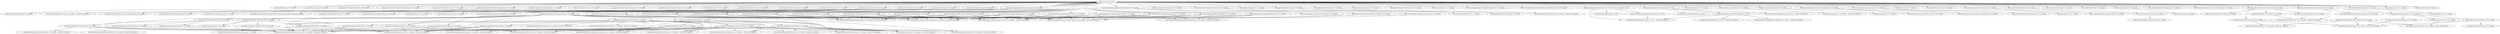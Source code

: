digraph UniversalMediaServer__UniversalMediaServer {
	"net.pms:ums:jar:14.13.0" -> "org.slf4j:slf4j-api:jar:2.0.17:compile" ; 
	"net.pms:ums:jar:14.13.0" -> "com.auth0:java-jwt:jar:4.5.0:compile" ; 
	"net.pms:ums:jar:14.13.0" -> "org.apache-extras.beanshell:bsh:jar:2.0b6:compile" ; 
	"net.pms:ums:jar:14.13.0" -> "org.apache.commons:commons-collections4:jar:4.5.0:compile" ; 
	"net.pms:ums:jar:14.13.0" -> "commons-codec:commons-codec:jar:1.17.2:compile" ; 
	"net.pms:ums:jar:14.13.0" -> "commons-configuration:commons-configuration:jar:1.10:compile" ; 
	"net.pms:ums:jar:14.13.0" -> "commons-logging:commons-logging:jar:1.3.5:compile" ; 
	"net.pms:ums:jar:14.13.0" -> "commons-io:commons-io:jar:2.19.0:compile" ; 
	"net.pms:ums:jar:14.13.0" -> "org.apache.commons:commons-lang3:jar:3.17.0:compile" ; 
	"net.pms:ums:jar:14.13.0" -> "org.apache.commons:commons-text:jar:1.13.1:compile" ; 
	"net.pms:ums:jar:14.13.0" -> "com.h2database:h2:jar:2.3.232:compile" ; 
	"net.pms:ums:jar:14.13.0" -> "ch.qos.logback:logback-classic:jar:1.5.18:compile" ; 
	"net.pms:ums:jar:14.13.0" -> "ch.qos.logback:logback-core:jar:1.5.18:compile" ; 
	"net.pms:ums:jar:14.13.0" -> "com.google.code.gson:gson:jar:2.13.1:compile" ; 
	"net.pms:ums:jar:14.13.0" -> "com.google.guava:guava:jar:33.4.0-jre:compile" ; 
	"net.pms:ums:jar:14.13.0" -> "maven:maven-nsis-plugin:jar:2.1:compile" ; 
	"net.pms:ums:jar:14.13.0" -> "com.rometools:rome:jar:2.1.0:compile" ; 
	"net.pms:ums:jar:14.13.0" -> "net.coobird:thumbnailator:jar:0.4.20:compile" ; 
	"net.pms:ums:jar:14.13.0" -> "org.apache.xmlgraphics:batik-svgrasterizer:jar:1.19:compile" ; 
	"net.pms:ums:jar:14.13.0" -> "com.twelvemonkeys.imageio:imageio-batik:jar:3.12.0:compile" ; 
	"net.pms:ums:jar:14.13.0" -> "com.twelvemonkeys.imageio:imageio-bmp:jar:3.12.0:compile" ; 
	"net.pms:ums:jar:14.13.0" -> "com.twelvemonkeys.imageio:imageio-core:jar:3.12.0:compile" ; 
	"net.pms:ums:jar:14.13.0" -> "com.twelvemonkeys.imageio:imageio-icns:jar:3.12.0:compile" ; 
	"net.pms:ums:jar:14.13.0" -> "com.twelvemonkeys.imageio:imageio-iff:jar:3.12.0:compile" ; 
	"net.pms:ums:jar:14.13.0" -> "com.twelvemonkeys.imageio:imageio-jpeg:jar:3.12.0:compile" ; 
	"net.pms:ums:jar:14.13.0" -> "com.twelvemonkeys.imageio:imageio-hdr:jar:3.12.0:compile" ; 
	"net.pms:ums:jar:14.13.0" -> "com.twelvemonkeys.imageio:imageio-metadata:jar:3.12.0:compile" ; 
	"net.pms:ums:jar:14.13.0" -> "com.twelvemonkeys.imageio:imageio-pcx:jar:3.12.0:compile" ; 
	"net.pms:ums:jar:14.13.0" -> "com.twelvemonkeys.imageio:imageio-pict:jar:3.12.0:compile" ; 
	"net.pms:ums:jar:14.13.0" -> "com.twelvemonkeys.imageio:imageio-pnm:jar:3.12.0:compile" ; 
	"net.pms:ums:jar:14.13.0" -> "com.twelvemonkeys.imageio:imageio-psd:jar:3.12.0:compile" ; 
	"net.pms:ums:jar:14.13.0" -> "com.twelvemonkeys.imageio:imageio-sgi:jar:3.12.0:compile" ; 
	"net.pms:ums:jar:14.13.0" -> "com.twelvemonkeys.imageio:imageio-tga:jar:3.12.0:compile" ; 
	"net.pms:ums:jar:14.13.0" -> "com.twelvemonkeys.imageio:imageio-tiff:jar:3.12.0:compile" ; 
	"net.pms:ums:jar:14.13.0" -> "org.sejda.imageio:webp-imageio:jar:0.1.6:compile" ; 
	"net.pms:ums:jar:14.13.0" -> "com.drewnoakes:metadata-extractor:jar:2.19.0:compile" ; 
	"net.pms:ums:jar:14.13.0" -> "net.jthink:jaudiotagger:jar:3.0.1:compile" ; 
	"net.pms:ums:jar:14.13.0" -> "com.jgoodies:jgoodies-forms:jar:1.9.0:compile" ; 
	"net.pms:ums:jar:14.13.0" -> "com.jgoodies:jgoodies-looks:jar:2.7.0:compile" ; 
	"net.pms:ums:jar:14.13.0" -> "com.github.junrar:junrar:jar:7.5.5:compile" ; 
	"net.pms:ums:jar:14.13.0" -> "org.digitalmediaserver:cuelib-core:jar:2.0.0:compile" ; 
	"net.pms:ums:jar:14.13.0" -> "xmlwise:xmlwise:jar:1.2.11:compile" ; 
	"net.pms:ums:jar:14.13.0" -> "net.sf.sevenzipjbinding:sevenzipjbinding:jar:16.02-2.01:compile" ; 
	"net.pms:ums:jar:14.13.0" -> "net.sf.sevenzipjbinding:sevenzipjbinding-all-platforms:jar:16.02-2.01:compile" ; 
	"net.pms:ums:jar:14.13.0" -> "org.junit.jupiter:junit-jupiter-engine:jar:5.13.0:test" ; 
	"net.pms:ums:jar:14.13.0" -> "org.junit.jupiter:junit-jupiter-api:jar:5.13.0:test (scope not updated to test)" ; 
	"net.pms:ums:jar:14.13.0" -> "net.java.dev.jna:jna:jar:5.17.0:compile" ; 
	"net.pms:ums:jar:14.13.0" -> "net.java.dev.jna:jna-platform:jar:5.17.0:compile" ; 
	"net.pms:ums:jar:14.13.0" -> "org.jupnp:org.jupnp.support:jar:3.0.3:compile" ; 
	"net.pms:ums:jar:14.13.0" -> "com.fasterxml.jackson.core:jackson-databind:jar:2.19.0:compile" ; 
	"net.pms:ums:jar:14.13.0" -> "de.sfuhrm:chromecast-java-api-v2:jar:0.12.15:compile" ; 
	"net.pms:ums:jar:14.13.0" -> "com.ibm.icu:icu4j:jar:75.1:compile" ; 
	"net.pms:ums:jar:14.13.0" -> "com.github.oshi:oshi-core:jar:6.8.2:compile" ; 
	"net.pms:ums:jar:14.13.0" -> "org.eclipse.angus:angus-activation:jar:2.0.2:compile" ; 
	"net.pms:ums:jar:14.13.0" -> "com.sun.xml.bind:jaxb-impl:jar:4.0.5:compile" ; 
	"net.pms:ums:jar:14.13.0" -> "com.vdurmont:semver4j:jar:3.1.0:compile" ; 
	"net.pms:ums:jar:14.13.0" -> "com.zaxxer:HikariCP:jar:6.3.0:compile" ; 
	"net.pms:ums:jar:14.13.0" -> "at.favre.lib:bcrypt:jar:0.10.2:compile" ; 
	"net.pms:ums:jar:14.13.0" -> "com.universalmediaserver:tmdbapi:jar:1.0.0:compile" ; 
	"net.pms:ums:jar:14.13.0" -> "com.universalmediaserver:coverartarchive-api:jar:1.0.0:compile" ; 
	"net.pms:ums:jar:14.13.0" -> "org.eclipse.jetty.ee10:jetty-ee10-servlet:jar:12.0.21:compile" ; 
	"net.pms:ums:jar:14.13.0" -> "org.eclipse.jetty.http2:jetty-http2-server:jar:12.0.21:compile" ; 
	"net.pms:ums:jar:14.13.0" -> "org.eclipse.jetty:jetty-client:jar:12.0.21:compile" ; 
	"net.pms:ums:jar:14.13.0" -> "de.sfuhrm:radiobrowser4j:jar:3.2.1:compile" ; 
	"net.pms:ums:jar:14.13.0" -> "org.jsoup:jsoup:jar:1.20.1:compile" ; 
	"net.pms:ums:jar:14.13.0" -> "dev.dirs:directories:jar:26:compile" ; 
	"commons-configuration:commons-configuration:jar:1.10:compile" -> "commons-lang:commons-lang:jar:2.6:compile" ; 
	"ch.qos.logback:logback-classic:jar:1.5.18:compile" -> "(ch.qos.logback:logback-core:jar:1.5.18:compile - omitted for duplicate)" ; 
	"com.google.code.gson:gson:jar:2.13.1:compile" -> "com.google.errorprone:error_prone_annotations:jar:2.38.0:compile" ; 
	"com.google.guava:guava:jar:33.4.0-jre:compile" -> "com.google.guava:failureaccess:jar:1.0.2:compile" ; 
	"com.google.guava:guava:jar:33.4.0-jre:compile" -> "com.google.guava:listenablefuture:jar:9999.0-empty-to-avoid-conflict-with-guava:compile" ; 
	"com.google.guava:guava:jar:33.4.0-jre:compile" -> "com.google.code.findbugs:jsr305:jar:3.0.2:compile" ; 
	"com.google.guava:guava:jar:33.4.0-jre:compile" -> "org.checkerframework:checker-qual:jar:3.43.0:compile" ; 
	"com.google.guava:guava:jar:33.4.0-jre:compile" -> "com.google.j2objc:j2objc-annotations:jar:3.0.0:compile" ; 
	"com.rometools:rome:jar:2.1.0:compile" -> "com.rometools:rome-utils:jar:2.1.0:compile" ; 
	"com.rometools:rome:jar:2.1.0:compile" -> "org.jdom:jdom2:jar:2.0.6.1:compile" ; 
	"org.apache.xmlgraphics:batik-svgrasterizer:jar:1.19:compile" -> "org.apache.xmlgraphics:batik-parser:jar:1.19:compile" ; 
	"org.apache.xmlgraphics:batik-svgrasterizer:jar:1.19:compile" -> "org.apache.xmlgraphics:batik-shared-resources:jar:1.19:compile" ; 
	"org.apache.xmlgraphics:batik-svgrasterizer:jar:1.19:compile" -> "org.apache.xmlgraphics:batik-transcoder:jar:1.19:compile" ; 
	"org.apache.xmlgraphics:batik-svgrasterizer:jar:1.19:compile" -> "org.apache.xmlgraphics:batik-util:jar:1.19:compile" ; 
	"org.apache.xmlgraphics:batik-svgrasterizer:jar:1.19:compile" -> "org.apache.xmlgraphics:batik-codec:jar:1.19:compile" ; 
	"org.apache.xmlgraphics:batik-parser:jar:1.19:compile" -> "org.apache.xmlgraphics:batik-awt-util:jar:1.19:compile" ; 
	"org.apache.xmlgraphics:batik-parser:jar:1.19:compile" -> "(org.apache.xmlgraphics:batik-shared-resources:jar:1.19:compile - omitted for duplicate)" ; 
	"org.apache.xmlgraphics:batik-parser:jar:1.19:compile" -> "(org.apache.xmlgraphics:batik-util:jar:1.19:compile - omitted for duplicate)" ; 
	"org.apache.xmlgraphics:batik-parser:jar:1.19:compile" -> "org.apache.xmlgraphics:batik-xml:jar:1.19:compile" ; 
	"org.apache.xmlgraphics:batik-parser:jar:1.19:compile" -> "xml-apis:xml-apis-ext:jar:1.3.04:compile" ; 
	"org.apache.xmlgraphics:batik-awt-util:jar:1.19:compile" -> "(org.apache.xmlgraphics:batik-shared-resources:jar:1.19:compile - omitted for duplicate)" ; 
	"org.apache.xmlgraphics:batik-awt-util:jar:1.19:compile" -> "(org.apache.xmlgraphics:batik-util:jar:1.19:compile - omitted for duplicate)" ; 
	"org.apache.xmlgraphics:batik-awt-util:jar:1.19:compile" -> "org.apache.xmlgraphics:xmlgraphics-commons:jar:2.11:compile" ; 
	"org.apache.xmlgraphics:batik-xml:jar:1.19:compile" -> "(org.apache.xmlgraphics:batik-shared-resources:jar:1.19:compile - omitted for duplicate)" ; 
	"org.apache.xmlgraphics:batik-xml:jar:1.19:compile" -> "(org.apache.xmlgraphics:batik-util:jar:1.19:compile - omitted for duplicate)" ; 
	"org.apache.xmlgraphics:batik-transcoder:jar:1.19:compile" -> "org.apache.xmlgraphics:batik-anim:jar:1.19:compile" ; 
	"org.apache.xmlgraphics:batik-transcoder:jar:1.19:compile" -> "(org.apache.xmlgraphics:batik-awt-util:jar:1.19:compile - omitted for duplicate)" ; 
	"org.apache.xmlgraphics:batik-transcoder:jar:1.19:compile" -> "org.apache.xmlgraphics:batik-bridge:jar:1.19:compile" ; 
	"org.apache.xmlgraphics:batik-transcoder:jar:1.19:compile" -> "org.apache.xmlgraphics:batik-dom:jar:1.19:compile" ; 
	"org.apache.xmlgraphics:batik-transcoder:jar:1.19:compile" -> "org.apache.xmlgraphics:batik-gvt:jar:1.19:compile" ; 
	"org.apache.xmlgraphics:batik-transcoder:jar:1.19:compile" -> "(org.apache.xmlgraphics:batik-shared-resources:jar:1.19:compile - omitted for duplicate)" ; 
	"org.apache.xmlgraphics:batik-transcoder:jar:1.19:compile" -> "org.apache.xmlgraphics:batik-svggen:jar:1.19:compile" ; 
	"org.apache.xmlgraphics:batik-transcoder:jar:1.19:compile" -> "(org.apache.xmlgraphics:batik-util:jar:1.19:compile - omitted for duplicate)" ; 
	"org.apache.xmlgraphics:batik-transcoder:jar:1.19:compile" -> "(org.apache.xmlgraphics:batik-xml:jar:1.19:compile - omitted for duplicate)" ; 
	"org.apache.xmlgraphics:batik-transcoder:jar:1.19:compile" -> "(xml-apis:xml-apis-ext:jar:1.3.04:compile - omitted for duplicate)" ; 
	"org.apache.xmlgraphics:batik-anim:jar:1.19:compile" -> "(org.apache.xmlgraphics:batik-awt-util:jar:1.19:compile - omitted for duplicate)" ; 
	"org.apache.xmlgraphics:batik-anim:jar:1.19:compile" -> "org.apache.xmlgraphics:batik-css:jar:1.19:compile" ; 
	"org.apache.xmlgraphics:batik-anim:jar:1.19:compile" -> "(org.apache.xmlgraphics:batik-dom:jar:1.19:compile - omitted for duplicate)" ; 
	"org.apache.xmlgraphics:batik-anim:jar:1.19:compile" -> "org.apache.xmlgraphics:batik-ext:jar:1.19:compile" ; 
	"org.apache.xmlgraphics:batik-anim:jar:1.19:compile" -> "(org.apache.xmlgraphics:batik-parser:jar:1.19:compile - omitted for duplicate)" ; 
	"org.apache.xmlgraphics:batik-anim:jar:1.19:compile" -> "(org.apache.xmlgraphics:batik-shared-resources:jar:1.19:compile - omitted for duplicate)" ; 
	"org.apache.xmlgraphics:batik-anim:jar:1.19:compile" -> "org.apache.xmlgraphics:batik-svg-dom:jar:1.19:compile" ; 
	"org.apache.xmlgraphics:batik-anim:jar:1.19:compile" -> "(org.apache.xmlgraphics:batik-util:jar:1.19:compile - omitted for duplicate)" ; 
	"org.apache.xmlgraphics:batik-anim:jar:1.19:compile" -> "(xml-apis:xml-apis-ext:jar:1.3.04:compile - omitted for duplicate)" ; 
	"org.apache.xmlgraphics:batik-css:jar:1.19:compile" -> "(org.apache.xmlgraphics:batik-shared-resources:jar:1.19:compile - omitted for duplicate)" ; 
	"org.apache.xmlgraphics:batik-css:jar:1.19:compile" -> "(org.apache.xmlgraphics:batik-util:jar:1.19:compile - omitted for duplicate)" ; 
	"org.apache.xmlgraphics:batik-css:jar:1.19:compile" -> "(org.apache.xmlgraphics:xmlgraphics-commons:jar:2.11:compile - omitted for duplicate)" ; 
	"org.apache.xmlgraphics:batik-css:jar:1.19:compile" -> "(xml-apis:xml-apis-ext:jar:1.3.04:compile - omitted for duplicate)" ; 
	"org.apache.xmlgraphics:batik-ext:jar:1.19:compile" -> "(org.apache.xmlgraphics:batik-shared-resources:jar:1.19:compile - omitted for duplicate)" ; 
	"org.apache.xmlgraphics:batik-svg-dom:jar:1.19:compile" -> "(org.apache.xmlgraphics:batik-awt-util:jar:1.19:compile - omitted for duplicate)" ; 
	"org.apache.xmlgraphics:batik-svg-dom:jar:1.19:compile" -> "(org.apache.xmlgraphics:batik-css:jar:1.19:compile - omitted for duplicate)" ; 
	"org.apache.xmlgraphics:batik-svg-dom:jar:1.19:compile" -> "(org.apache.xmlgraphics:batik-dom:jar:1.19:compile - omitted for duplicate)" ; 
	"org.apache.xmlgraphics:batik-svg-dom:jar:1.19:compile" -> "(org.apache.xmlgraphics:batik-ext:jar:1.19:compile - omitted for duplicate)" ; 
	"org.apache.xmlgraphics:batik-svg-dom:jar:1.19:compile" -> "(org.apache.xmlgraphics:batik-parser:jar:1.19:compile - omitted for duplicate)" ; 
	"org.apache.xmlgraphics:batik-svg-dom:jar:1.19:compile" -> "(org.apache.xmlgraphics:batik-shared-resources:jar:1.19:compile - omitted for duplicate)" ; 
	"org.apache.xmlgraphics:batik-svg-dom:jar:1.19:compile" -> "(org.apache.xmlgraphics:batik-util:jar:1.19:compile - omitted for duplicate)" ; 
	"org.apache.xmlgraphics:batik-svg-dom:jar:1.19:compile" -> "(xml-apis:xml-apis-ext:jar:1.3.04:compile - omitted for duplicate)" ; 
	"org.apache.xmlgraphics:batik-bridge:jar:1.19:compile" -> "(org.apache.xmlgraphics:batik-anim:jar:1.19:compile - omitted for duplicate)" ; 
	"org.apache.xmlgraphics:batik-bridge:jar:1.19:compile" -> "(org.apache.xmlgraphics:batik-awt-util:jar:1.19:compile - omitted for duplicate)" ; 
	"org.apache.xmlgraphics:batik-bridge:jar:1.19:compile" -> "(org.apache.xmlgraphics:batik-css:jar:1.19:compile - omitted for duplicate)" ; 
	"org.apache.xmlgraphics:batik-bridge:jar:1.19:compile" -> "(org.apache.xmlgraphics:batik-dom:jar:1.19:compile - omitted for duplicate)" ; 
	"org.apache.xmlgraphics:batik-bridge:jar:1.19:compile" -> "(org.apache.xmlgraphics:batik-gvt:jar:1.19:compile - omitted for duplicate)" ; 
	"org.apache.xmlgraphics:batik-bridge:jar:1.19:compile" -> "(org.apache.xmlgraphics:batik-parser:jar:1.19:compile - omitted for duplicate)" ; 
	"org.apache.xmlgraphics:batik-bridge:jar:1.19:compile" -> "org.apache.xmlgraphics:batik-script:jar:1.19:compile" ; 
	"org.apache.xmlgraphics:batik-bridge:jar:1.19:compile" -> "(org.apache.xmlgraphics:batik-shared-resources:jar:1.19:compile - omitted for duplicate)" ; 
	"org.apache.xmlgraphics:batik-bridge:jar:1.19:compile" -> "(org.apache.xmlgraphics:batik-svg-dom:jar:1.19:compile - omitted for duplicate)" ; 
	"org.apache.xmlgraphics:batik-bridge:jar:1.19:compile" -> "(org.apache.xmlgraphics:batik-util:jar:1.19:compile - omitted for duplicate)" ; 
	"org.apache.xmlgraphics:batik-bridge:jar:1.19:compile" -> "(org.apache.xmlgraphics:batik-xml:jar:1.19:compile - omitted for duplicate)" ; 
	"org.apache.xmlgraphics:batik-bridge:jar:1.19:compile" -> "(org.apache.xmlgraphics:xmlgraphics-commons:jar:2.11:compile - omitted for duplicate)" ; 
	"org.apache.xmlgraphics:batik-bridge:jar:1.19:compile" -> "(xml-apis:xml-apis-ext:jar:1.3.04:compile - omitted for duplicate)" ; 
	"org.apache.xmlgraphics:batik-script:jar:1.19:compile" -> "(org.apache.xmlgraphics:batik-anim:jar:1.19:compile - omitted for duplicate)" ; 
	"org.apache.xmlgraphics:batik-script:jar:1.19:compile" -> "(org.apache.xmlgraphics:batik-shared-resources:jar:1.19:compile - omitted for duplicate)" ; 
	"org.apache.xmlgraphics:batik-script:jar:1.19:compile" -> "(org.apache.xmlgraphics:batik-util:jar:1.19:compile - omitted for duplicate)" ; 
	"org.apache.xmlgraphics:batik-dom:jar:1.19:compile" -> "(org.apache.xmlgraphics:batik-css:jar:1.19:compile - omitted for duplicate)" ; 
	"org.apache.xmlgraphics:batik-dom:jar:1.19:compile" -> "(org.apache.xmlgraphics:batik-ext:jar:1.19:compile - omitted for duplicate)" ; 
	"org.apache.xmlgraphics:batik-dom:jar:1.19:compile" -> "(org.apache.xmlgraphics:batik-shared-resources:jar:1.19:compile - omitted for duplicate)" ; 
	"org.apache.xmlgraphics:batik-dom:jar:1.19:compile" -> "(org.apache.xmlgraphics:batik-util:jar:1.19:compile - omitted for duplicate)" ; 
	"org.apache.xmlgraphics:batik-dom:jar:1.19:compile" -> "(org.apache.xmlgraphics:batik-xml:jar:1.19:compile - omitted for duplicate)" ; 
	"org.apache.xmlgraphics:batik-dom:jar:1.19:compile" -> "(xml-apis:xml-apis-ext:jar:1.3.04:compile - omitted for duplicate)" ; 
	"org.apache.xmlgraphics:batik-gvt:jar:1.19:compile" -> "(org.apache.xmlgraphics:batik-awt-util:jar:1.19:compile - omitted for duplicate)" ; 
	"org.apache.xmlgraphics:batik-gvt:jar:1.19:compile" -> "(org.apache.xmlgraphics:batik-shared-resources:jar:1.19:compile - omitted for duplicate)" ; 
	"org.apache.xmlgraphics:batik-gvt:jar:1.19:compile" -> "(org.apache.xmlgraphics:batik-util:jar:1.19:compile - omitted for duplicate)" ; 
	"org.apache.xmlgraphics:batik-svggen:jar:1.19:compile" -> "(org.apache.xmlgraphics:batik-awt-util:jar:1.19:compile - omitted for duplicate)" ; 
	"org.apache.xmlgraphics:batik-svggen:jar:1.19:compile" -> "(org.apache.xmlgraphics:batik-shared-resources:jar:1.19:compile - omitted for duplicate)" ; 
	"org.apache.xmlgraphics:batik-svggen:jar:1.19:compile" -> "(org.apache.xmlgraphics:batik-util:jar:1.19:compile - omitted for duplicate)" ; 
	"org.apache.xmlgraphics:batik-util:jar:1.19:compile" -> "org.apache.xmlgraphics:batik-constants:jar:1.19:compile" ; 
	"org.apache.xmlgraphics:batik-util:jar:1.19:compile" -> "org.apache.xmlgraphics:batik-i18n:jar:1.19:compile" ; 
	"org.apache.xmlgraphics:batik-util:jar:1.19:compile" -> "(org.apache.xmlgraphics:batik-shared-resources:jar:1.19:compile - omitted for duplicate)" ; 
	"org.apache.xmlgraphics:batik-constants:jar:1.19:compile" -> "(org.apache.xmlgraphics:batik-shared-resources:jar:1.19:compile - omitted for duplicate)" ; 
	"org.apache.xmlgraphics:batik-i18n:jar:1.19:compile" -> "(org.apache.xmlgraphics:batik-shared-resources:jar:1.19:compile - omitted for duplicate)" ; 
	"org.apache.xmlgraphics:batik-codec:jar:1.19:compile" -> "(org.apache.xmlgraphics:batik-awt-util:jar:1.19:compile - omitted for duplicate)" ; 
	"org.apache.xmlgraphics:batik-codec:jar:1.19:compile" -> "(org.apache.xmlgraphics:batik-bridge:jar:1.19:compile - omitted for duplicate)" ; 
	"org.apache.xmlgraphics:batik-codec:jar:1.19:compile" -> "(org.apache.xmlgraphics:batik-shared-resources:jar:1.19:compile - omitted for duplicate)" ; 
	"org.apache.xmlgraphics:batik-codec:jar:1.19:compile" -> "(org.apache.xmlgraphics:batik-transcoder:jar:1.19:compile - omitted for duplicate)" ; 
	"org.apache.xmlgraphics:batik-codec:jar:1.19:compile" -> "(org.apache.xmlgraphics:batik-util:jar:1.19:compile - omitted for duplicate)" ; 
	"com.twelvemonkeys.imageio:imageio-batik:jar:3.12.0:compile" -> "(com.twelvemonkeys.imageio:imageio-core:jar:3.12.0:compile - omitted for duplicate)" ; 
	"com.twelvemonkeys.imageio:imageio-batik:jar:3.12.0:compile" -> "com.twelvemonkeys.common:common-lang:jar:3.12.0:compile" ; 
	"com.twelvemonkeys.imageio:imageio-batik:jar:3.12.0:compile" -> "com.twelvemonkeys.common:common-io:jar:3.12.0:compile" ; 
	"com.twelvemonkeys.imageio:imageio-batik:jar:3.12.0:compile" -> "com.twelvemonkeys.common:common-image:jar:3.12.0:compile" ; 
	"com.twelvemonkeys.common:common-io:jar:3.12.0:compile" -> "(com.twelvemonkeys.common:common-lang:jar:3.12.0:compile - omitted for duplicate)" ; 
	"com.twelvemonkeys.common:common-image:jar:3.12.0:compile" -> "(com.twelvemonkeys.common:common-lang:jar:3.12.0:compile - omitted for duplicate)" ; 
	"com.twelvemonkeys.common:common-image:jar:3.12.0:compile" -> "(com.twelvemonkeys.common:common-io:jar:3.12.0:compile - omitted for duplicate)" ; 
	"com.twelvemonkeys.imageio:imageio-bmp:jar:3.12.0:compile" -> "(com.twelvemonkeys.imageio:imageio-core:jar:3.12.0:compile - omitted for duplicate)" ; 
	"com.twelvemonkeys.imageio:imageio-bmp:jar:3.12.0:compile" -> "(com.twelvemonkeys.common:common-lang:jar:3.12.0:compile - omitted for duplicate)" ; 
	"com.twelvemonkeys.imageio:imageio-bmp:jar:3.12.0:compile" -> "(com.twelvemonkeys.common:common-io:jar:3.12.0:compile - omitted for duplicate)" ; 
	"com.twelvemonkeys.imageio:imageio-bmp:jar:3.12.0:compile" -> "(com.twelvemonkeys.common:common-image:jar:3.12.0:compile - omitted for duplicate)" ; 
	"com.twelvemonkeys.imageio:imageio-core:jar:3.12.0:compile" -> "(com.twelvemonkeys.common:common-lang:jar:3.12.0:compile - omitted for duplicate)" ; 
	"com.twelvemonkeys.imageio:imageio-core:jar:3.12.0:compile" -> "(com.twelvemonkeys.common:common-io:jar:3.12.0:compile - omitted for duplicate)" ; 
	"com.twelvemonkeys.imageio:imageio-core:jar:3.12.0:compile" -> "(com.twelvemonkeys.common:common-image:jar:3.12.0:compile - omitted for duplicate)" ; 
	"com.twelvemonkeys.imageio:imageio-icns:jar:3.12.0:compile" -> "(com.twelvemonkeys.imageio:imageio-core:jar:3.12.0:compile - omitted for duplicate)" ; 
	"com.twelvemonkeys.imageio:imageio-icns:jar:3.12.0:compile" -> "(com.twelvemonkeys.common:common-lang:jar:3.12.0:compile - omitted for duplicate)" ; 
	"com.twelvemonkeys.imageio:imageio-icns:jar:3.12.0:compile" -> "(com.twelvemonkeys.common:common-io:jar:3.12.0:compile - omitted for duplicate)" ; 
	"com.twelvemonkeys.imageio:imageio-icns:jar:3.12.0:compile" -> "(com.twelvemonkeys.common:common-image:jar:3.12.0:compile - omitted for duplicate)" ; 
	"com.twelvemonkeys.imageio:imageio-iff:jar:3.12.0:compile" -> "(com.twelvemonkeys.imageio:imageio-core:jar:3.12.0:compile - omitted for duplicate)" ; 
	"com.twelvemonkeys.imageio:imageio-iff:jar:3.12.0:compile" -> "(com.twelvemonkeys.common:common-lang:jar:3.12.0:compile - omitted for duplicate)" ; 
	"com.twelvemonkeys.imageio:imageio-iff:jar:3.12.0:compile" -> "(com.twelvemonkeys.common:common-io:jar:3.12.0:compile - omitted for duplicate)" ; 
	"com.twelvemonkeys.imageio:imageio-iff:jar:3.12.0:compile" -> "(com.twelvemonkeys.common:common-image:jar:3.12.0:compile - omitted for duplicate)" ; 
	"com.twelvemonkeys.imageio:imageio-jpeg:jar:3.12.0:compile" -> "(com.twelvemonkeys.imageio:imageio-core:jar:3.12.0:compile - omitted for duplicate)" ; 
	"com.twelvemonkeys.imageio:imageio-jpeg:jar:3.12.0:compile" -> "(com.twelvemonkeys.imageio:imageio-metadata:jar:3.12.0:compile - omitted for duplicate)" ; 
	"com.twelvemonkeys.imageio:imageio-jpeg:jar:3.12.0:compile" -> "(com.twelvemonkeys.common:common-lang:jar:3.12.0:compile - omitted for duplicate)" ; 
	"com.twelvemonkeys.imageio:imageio-jpeg:jar:3.12.0:compile" -> "(com.twelvemonkeys.common:common-io:jar:3.12.0:compile - omitted for duplicate)" ; 
	"com.twelvemonkeys.imageio:imageio-jpeg:jar:3.12.0:compile" -> "(com.twelvemonkeys.common:common-image:jar:3.12.0:compile - omitted for duplicate)" ; 
	"com.twelvemonkeys.imageio:imageio-hdr:jar:3.12.0:compile" -> "(com.twelvemonkeys.imageio:imageio-core:jar:3.12.0:compile - omitted for duplicate)" ; 
	"com.twelvemonkeys.imageio:imageio-hdr:jar:3.12.0:compile" -> "(com.twelvemonkeys.imageio:imageio-metadata:jar:3.12.0:compile - omitted for duplicate)" ; 
	"com.twelvemonkeys.imageio:imageio-hdr:jar:3.12.0:compile" -> "(com.twelvemonkeys.common:common-lang:jar:3.12.0:compile - omitted for duplicate)" ; 
	"com.twelvemonkeys.imageio:imageio-hdr:jar:3.12.0:compile" -> "(com.twelvemonkeys.common:common-io:jar:3.12.0:compile - omitted for duplicate)" ; 
	"com.twelvemonkeys.imageio:imageio-hdr:jar:3.12.0:compile" -> "(com.twelvemonkeys.common:common-image:jar:3.12.0:compile - omitted for duplicate)" ; 
	"com.twelvemonkeys.imageio:imageio-metadata:jar:3.12.0:compile" -> "(com.twelvemonkeys.imageio:imageio-core:jar:3.12.0:compile - omitted for duplicate)" ; 
	"com.twelvemonkeys.imageio:imageio-metadata:jar:3.12.0:compile" -> "(com.twelvemonkeys.common:common-lang:jar:3.12.0:compile - omitted for duplicate)" ; 
	"com.twelvemonkeys.imageio:imageio-metadata:jar:3.12.0:compile" -> "(com.twelvemonkeys.common:common-io:jar:3.12.0:compile - omitted for duplicate)" ; 
	"com.twelvemonkeys.imageio:imageio-metadata:jar:3.12.0:compile" -> "(com.twelvemonkeys.common:common-image:jar:3.12.0:compile - omitted for duplicate)" ; 
	"com.twelvemonkeys.imageio:imageio-pcx:jar:3.12.0:compile" -> "(com.twelvemonkeys.imageio:imageio-core:jar:3.12.0:compile - omitted for duplicate)" ; 
	"com.twelvemonkeys.imageio:imageio-pcx:jar:3.12.0:compile" -> "(com.twelvemonkeys.common:common-lang:jar:3.12.0:compile - omitted for duplicate)" ; 
	"com.twelvemonkeys.imageio:imageio-pcx:jar:3.12.0:compile" -> "(com.twelvemonkeys.common:common-io:jar:3.12.0:compile - omitted for duplicate)" ; 
	"com.twelvemonkeys.imageio:imageio-pcx:jar:3.12.0:compile" -> "(com.twelvemonkeys.common:common-image:jar:3.12.0:compile - omitted for duplicate)" ; 
	"com.twelvemonkeys.imageio:imageio-pict:jar:3.12.0:compile" -> "(com.twelvemonkeys.imageio:imageio-core:jar:3.12.0:compile - omitted for duplicate)" ; 
	"com.twelvemonkeys.imageio:imageio-pict:jar:3.12.0:compile" -> "(com.twelvemonkeys.common:common-lang:jar:3.12.0:compile - omitted for duplicate)" ; 
	"com.twelvemonkeys.imageio:imageio-pict:jar:3.12.0:compile" -> "(com.twelvemonkeys.common:common-io:jar:3.12.0:compile - omitted for duplicate)" ; 
	"com.twelvemonkeys.imageio:imageio-pict:jar:3.12.0:compile" -> "(com.twelvemonkeys.common:common-image:jar:3.12.0:compile - omitted for duplicate)" ; 
	"com.twelvemonkeys.imageio:imageio-pnm:jar:3.12.0:compile" -> "(com.twelvemonkeys.imageio:imageio-core:jar:3.12.0:compile - omitted for duplicate)" ; 
	"com.twelvemonkeys.imageio:imageio-pnm:jar:3.12.0:compile" -> "(com.twelvemonkeys.common:common-lang:jar:3.12.0:compile - omitted for duplicate)" ; 
	"com.twelvemonkeys.imageio:imageio-pnm:jar:3.12.0:compile" -> "(com.twelvemonkeys.common:common-io:jar:3.12.0:compile - omitted for duplicate)" ; 
	"com.twelvemonkeys.imageio:imageio-pnm:jar:3.12.0:compile" -> "(com.twelvemonkeys.common:common-image:jar:3.12.0:compile - omitted for duplicate)" ; 
	"com.twelvemonkeys.imageio:imageio-psd:jar:3.12.0:compile" -> "(com.twelvemonkeys.imageio:imageio-core:jar:3.12.0:compile - omitted for duplicate)" ; 
	"com.twelvemonkeys.imageio:imageio-psd:jar:3.12.0:compile" -> "(com.twelvemonkeys.imageio:imageio-metadata:jar:3.12.0:compile - omitted for duplicate)" ; 
	"com.twelvemonkeys.imageio:imageio-psd:jar:3.12.0:compile" -> "(com.twelvemonkeys.common:common-lang:jar:3.12.0:compile - omitted for duplicate)" ; 
	"com.twelvemonkeys.imageio:imageio-psd:jar:3.12.0:compile" -> "(com.twelvemonkeys.common:common-io:jar:3.12.0:compile - omitted for duplicate)" ; 
	"com.twelvemonkeys.imageio:imageio-psd:jar:3.12.0:compile" -> "(com.twelvemonkeys.common:common-image:jar:3.12.0:compile - omitted for duplicate)" ; 
	"com.twelvemonkeys.imageio:imageio-sgi:jar:3.12.0:compile" -> "(com.twelvemonkeys.imageio:imageio-core:jar:3.12.0:compile - omitted for duplicate)" ; 
	"com.twelvemonkeys.imageio:imageio-sgi:jar:3.12.0:compile" -> "(com.twelvemonkeys.common:common-lang:jar:3.12.0:compile - omitted for duplicate)" ; 
	"com.twelvemonkeys.imageio:imageio-sgi:jar:3.12.0:compile" -> "(com.twelvemonkeys.common:common-io:jar:3.12.0:compile - omitted for duplicate)" ; 
	"com.twelvemonkeys.imageio:imageio-sgi:jar:3.12.0:compile" -> "(com.twelvemonkeys.common:common-image:jar:3.12.0:compile - omitted for duplicate)" ; 
	"com.twelvemonkeys.imageio:imageio-tga:jar:3.12.0:compile" -> "(com.twelvemonkeys.imageio:imageio-core:jar:3.12.0:compile - omitted for duplicate)" ; 
	"com.twelvemonkeys.imageio:imageio-tga:jar:3.12.0:compile" -> "(com.twelvemonkeys.common:common-lang:jar:3.12.0:compile - omitted for duplicate)" ; 
	"com.twelvemonkeys.imageio:imageio-tga:jar:3.12.0:compile" -> "(com.twelvemonkeys.common:common-io:jar:3.12.0:compile - omitted for duplicate)" ; 
	"com.twelvemonkeys.imageio:imageio-tga:jar:3.12.0:compile" -> "(com.twelvemonkeys.common:common-image:jar:3.12.0:compile - omitted for duplicate)" ; 
	"com.twelvemonkeys.imageio:imageio-tiff:jar:3.12.0:compile" -> "(com.twelvemonkeys.imageio:imageio-core:jar:3.12.0:compile - omitted for duplicate)" ; 
	"com.twelvemonkeys.imageio:imageio-tiff:jar:3.12.0:compile" -> "(com.twelvemonkeys.imageio:imageio-metadata:jar:3.12.0:compile - omitted for duplicate)" ; 
	"com.twelvemonkeys.imageio:imageio-tiff:jar:3.12.0:compile" -> "(com.twelvemonkeys.common:common-lang:jar:3.12.0:compile - omitted for duplicate)" ; 
	"com.twelvemonkeys.imageio:imageio-tiff:jar:3.12.0:compile" -> "(com.twelvemonkeys.common:common-io:jar:3.12.0:compile - omitted for duplicate)" ; 
	"com.twelvemonkeys.imageio:imageio-tiff:jar:3.12.0:compile" -> "(com.twelvemonkeys.common:common-image:jar:3.12.0:compile - omitted for duplicate)" ; 
	"com.drewnoakes:metadata-extractor:jar:2.19.0:compile" -> "com.adobe.xmp:xmpcore:jar:6.1.11:compile" ; 
	"com.jgoodies:jgoodies-forms:jar:1.9.0:compile" -> "com.jgoodies:jgoodies-common:jar:1.8.1:compile" ; 
	"com.jgoodies:jgoodies-looks:jar:2.7.0:compile" -> "(com.jgoodies:jgoodies-common:jar:1.8.1:compile - omitted for duplicate)" ; 
	"org.junit.jupiter:junit-jupiter-engine:jar:5.13.0:test" -> "org.junit.platform:junit-platform-engine:jar:1.13.0:test" ; 
	"org.junit.jupiter:junit-jupiter-engine:jar:5.13.0:test" -> "(org.junit.jupiter:junit-jupiter-api:jar:5.13.0:test - omitted for duplicate)" ; 
	"org.junit.jupiter:junit-jupiter-engine:jar:5.13.0:test" -> "org.apiguardian:apiguardian-api:jar:1.1.2:test" ; 
	"org.junit.platform:junit-platform-engine:jar:1.13.0:test" -> "(org.opentest4j:opentest4j:jar:1.3.0:test - omitted for duplicate)" ; 
	"org.junit.platform:junit-platform-engine:jar:1.13.0:test" -> "(org.junit.platform:junit-platform-commons:jar:1.13.0:test - omitted for duplicate)" ; 
	"org.junit.platform:junit-platform-engine:jar:1.13.0:test" -> "(org.apiguardian:apiguardian-api:jar:1.1.2:test - omitted for duplicate)" ; 
	"org.junit.jupiter:junit-jupiter-api:jar:5.13.0:test (scope not updated to test)" -> "org.opentest4j:opentest4j:jar:1.3.0:test" ; 
	"org.junit.jupiter:junit-jupiter-api:jar:5.13.0:test (scope not updated to test)" -> "org.junit.platform:junit-platform-commons:jar:1.13.0:test" ; 
	"org.junit.jupiter:junit-jupiter-api:jar:5.13.0:test (scope not updated to test)" -> "(org.apiguardian:apiguardian-api:jar:1.1.2:test - omitted for duplicate)" ; 
	"org.junit.platform:junit-platform-commons:jar:1.13.0:test" -> "(org.apiguardian:apiguardian-api:jar:1.1.2:test - omitted for duplicate)" ; 
	"net.java.dev.jna:jna-platform:jar:5.17.0:compile" -> "(net.java.dev.jna:jna:jar:5.17.0:compile - omitted for duplicate)" ; 
	"org.jupnp:org.jupnp.support:jar:3.0.3:compile" -> "org.jupnp:org.jupnp:jar:3.0.3:compile" ; 
	"com.fasterxml.jackson.core:jackson-databind:jar:2.19.0:compile" -> "com.fasterxml.jackson.core:jackson-annotations:jar:2.19.0:compile" ; 
	"com.fasterxml.jackson.core:jackson-databind:jar:2.19.0:compile" -> "com.fasterxml.jackson.core:jackson-core:jar:2.19.0:compile" ; 
	"de.sfuhrm:chromecast-java-api-v2:jar:0.12.15:compile" -> "org.jmdns:jmdns:jar:3.6.1:compile" ; 
	"de.sfuhrm:chromecast-java-api-v2:jar:0.12.15:compile" -> "com.google.protobuf:protobuf-javalite:jar:4.31.0:compile" ; 
	"org.eclipse.angus:angus-activation:jar:2.0.2:compile" -> "jakarta.activation:jakarta.activation-api:jar:2.1.3:compile" ; 
	"com.sun.xml.bind:jaxb-impl:jar:4.0.5:compile" -> "com.sun.xml.bind:jaxb-core:jar:4.0.5:compile" ; 
	"com.sun.xml.bind:jaxb-core:jar:4.0.5:compile" -> "jakarta.xml.bind:jakarta.xml.bind-api:jar:4.0.2:compile" ; 
	"at.favre.lib:bcrypt:jar:0.10.2:compile" -> "at.favre.lib:bytes:jar:1.5.0:compile" ; 
	"org.eclipse.jetty.ee10:jetty-ee10-servlet:jar:12.0.21:compile" -> "jakarta.servlet:jakarta.servlet-api:jar:6.0.0:compile" ; 
	"org.eclipse.jetty.ee10:jetty-ee10-servlet:jar:12.0.21:compile" -> "org.eclipse.jetty:jetty-security:jar:12.0.21:compile" ; 
	"org.eclipse.jetty.ee10:jetty-ee10-servlet:jar:12.0.21:compile" -> "org.eclipse.jetty:jetty-server:jar:12.0.21:compile" ; 
	"org.eclipse.jetty.ee10:jetty-ee10-servlet:jar:12.0.21:compile" -> "org.eclipse.jetty:jetty-session:jar:12.0.21:compile" ; 
	"org.eclipse.jetty:jetty-security:jar:12.0.21:compile" -> "(org.eclipse.jetty:jetty-server:jar:12.0.21:compile - omitted for duplicate)" ; 
	"org.eclipse.jetty:jetty-server:jar:12.0.21:compile" -> "(org.eclipse.jetty:jetty-http:jar:12.0.21:compile - omitted for duplicate)" ; 
	"org.eclipse.jetty:jetty-server:jar:12.0.21:compile" -> "(org.eclipse.jetty:jetty-io:jar:12.0.21:compile - omitted for duplicate)" ; 
	"org.eclipse.jetty:jetty-session:jar:12.0.21:compile" -> "(org.eclipse.jetty:jetty-server:jar:12.0.21:compile - omitted for duplicate)" ; 
	"org.eclipse.jetty.http2:jetty-http2-server:jar:12.0.21:compile" -> "(org.eclipse.jetty:jetty-server:jar:12.0.21:compile - omitted for duplicate)" ; 
	"org.eclipse.jetty.http2:jetty-http2-server:jar:12.0.21:compile" -> "org.eclipse.jetty.http2:jetty-http2-common:jar:12.0.21:compile" ; 
	"org.eclipse.jetty.http2:jetty-http2-common:jar:12.0.21:compile" -> "org.eclipse.jetty.http2:jetty-http2-hpack:jar:12.0.21:compile" ; 
	"org.eclipse.jetty.http2:jetty-http2-hpack:jar:12.0.21:compile" -> "(org.eclipse.jetty:jetty-http:jar:12.0.21:compile - omitted for duplicate)" ; 
	"org.eclipse.jetty.http2:jetty-http2-hpack:jar:12.0.21:compile" -> "(org.eclipse.jetty:jetty-io:jar:12.0.21:compile - omitted for duplicate)" ; 
	"org.eclipse.jetty.http2:jetty-http2-hpack:jar:12.0.21:compile" -> "(org.eclipse.jetty:jetty-util:jar:12.0.21:compile - omitted for duplicate)" ; 
	"org.eclipse.jetty:jetty-client:jar:12.0.21:compile" -> "org.eclipse.jetty:jetty-alpn-client:jar:12.0.21:compile" ; 
	"org.eclipse.jetty:jetty-client:jar:12.0.21:compile" -> "org.eclipse.jetty:jetty-http:jar:12.0.21:compile" ; 
	"org.eclipse.jetty:jetty-client:jar:12.0.21:compile" -> "org.eclipse.jetty:jetty-io:jar:12.0.21:compile" ; 
	"org.eclipse.jetty:jetty-alpn-client:jar:12.0.21:compile" -> "(org.eclipse.jetty:jetty-io:jar:12.0.21:compile - omitted for duplicate)" ; 
	"org.eclipse.jetty:jetty-http:jar:12.0.21:compile" -> "(org.eclipse.jetty:jetty-io:jar:12.0.21:compile - omitted for duplicate)" ; 
	"org.eclipse.jetty:jetty-http:jar:12.0.21:compile" -> "org.eclipse.jetty:jetty-util:jar:12.0.21:compile" ; 
	"org.eclipse.jetty:jetty-io:jar:12.0.21:compile" -> "(org.eclipse.jetty:jetty-util:jar:12.0.21:compile - omitted for duplicate)" ; 
	"de.sfuhrm:radiobrowser4j:jar:3.2.1:compile" -> "org.slf4j:slf4j-ext:jar:2.0.17:compile" ; 
}

